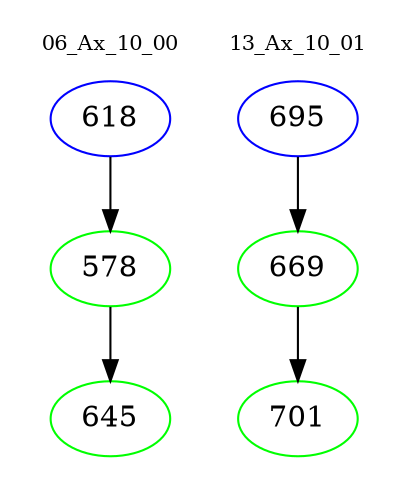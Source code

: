digraph{
subgraph cluster_0 {
color = white
label = "06_Ax_10_00";
fontsize=10;
T0_618 [label="618", color="blue"]
T0_618 -> T0_578 [color="black"]
T0_578 [label="578", color="green"]
T0_578 -> T0_645 [color="black"]
T0_645 [label="645", color="green"]
}
subgraph cluster_1 {
color = white
label = "13_Ax_10_01";
fontsize=10;
T1_695 [label="695", color="blue"]
T1_695 -> T1_669 [color="black"]
T1_669 [label="669", color="green"]
T1_669 -> T1_701 [color="black"]
T1_701 [label="701", color="green"]
}
}
